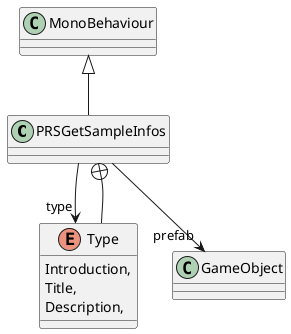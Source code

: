 @startuml
class PRSGetSampleInfos {
}
enum Type {
    Introduction,
    Title,
    Description,
}
MonoBehaviour <|-- PRSGetSampleInfos
PRSGetSampleInfos --> "type" Type
PRSGetSampleInfos --> "prefab" GameObject
PRSGetSampleInfos +-- Type
@enduml

